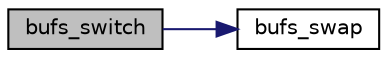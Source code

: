 digraph "bufs_switch"
{
 // INTERACTIVE_SVG=YES
 // LATEX_PDF_SIZE
  edge [fontname="Helvetica",fontsize="10",labelfontname="Helvetica",labelfontsize="10"];
  node [fontname="Helvetica",fontsize="10",shape=record];
  rankdir="LR";
  Node1 [label="bufs_switch",height=0.2,width=0.4,color="black", fillcolor="grey75", style="filled", fontcolor="black",tooltip=" "];
  Node1 -> Node2 [color="midnightblue",fontsize="10",style="solid",fontname="Helvetica"];
  Node2 [label="bufs_swap",height=0.2,width=0.4,color="black", fillcolor="white", style="filled",URL="$ex_8c.html#ad2faeac56c69d25b8f7f651061b293a3",tooltip=" "];
}
